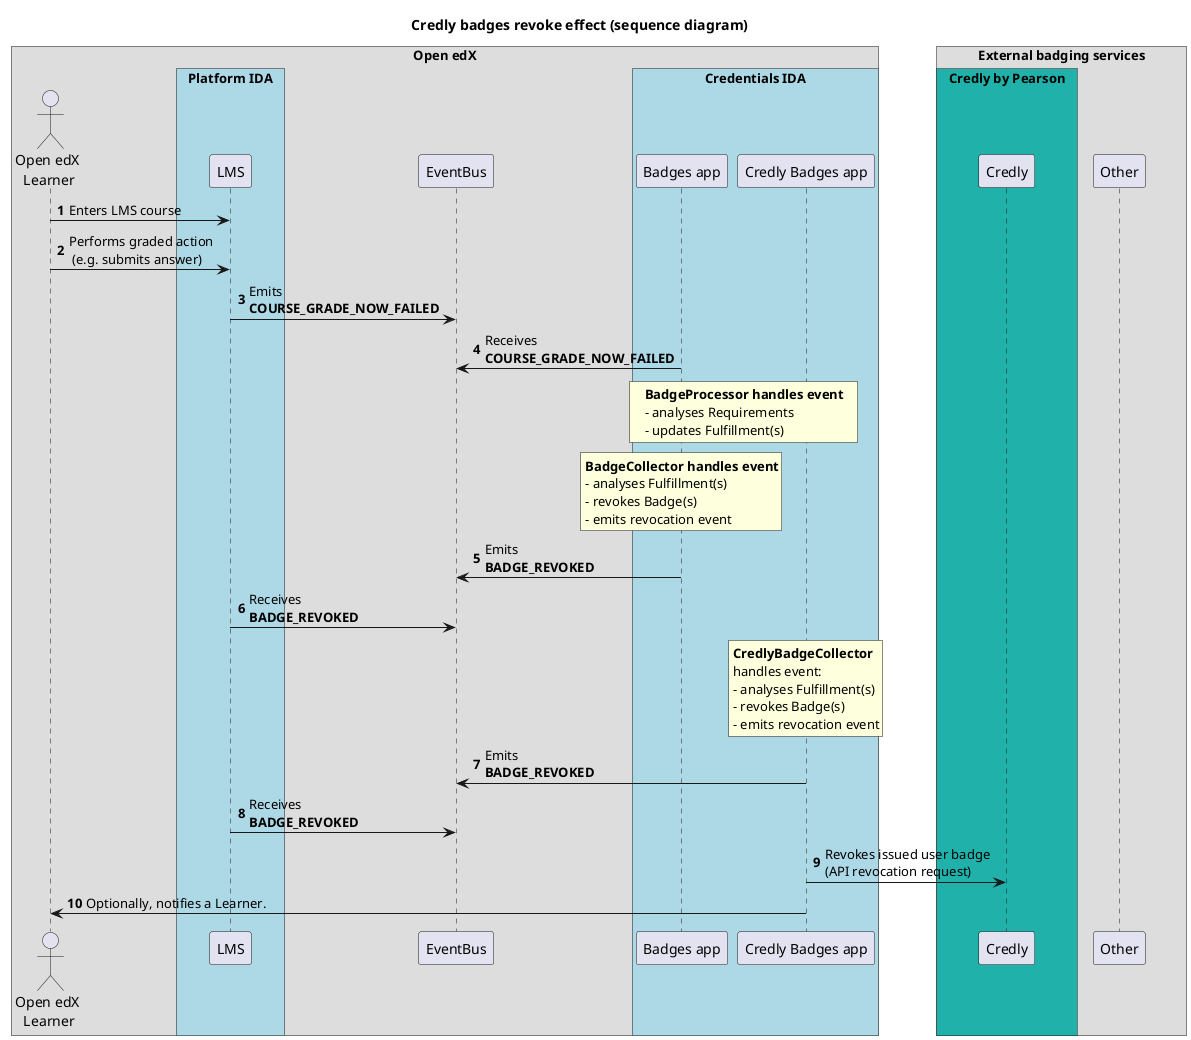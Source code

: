 @startuml name "Credly Badges revoke flow"

!pragma teoz true
autonumber

title "Credly badges revoke effect (sequence diagram)"

box "Open edX"
    actor           "Open edX\n Learner" as learner
    box "Platform IDA" #LightBlue
        participant     "LMS" as lms
    end box
    participant     "EventBus" as ebus
    box "Credentials IDA" #LightBlue
        participant     "Badges app" as badges
        participant     "Credly Badges app" as backend
    end box
end box
box "External badging services"
    box "Credly by Pearson" #LightSeaGreen
        participant     "Credly" as credly
    end box
    participant     "Other" as other
end box


learner -> lms : Enters LMS course
learner -> lms : Performs graded action\n (e.g. submits answer)

lms -> ebus : Emits\n**COURSE_GRADE_NOW_FAILED**
ebus <- badges : Receives\n**COURSE_GRADE_NOW_FAILED**

rnote over badges,backend
    **BadgeProcessor handles event**
    - analyses Requirements
    - updates Fulfillment(s)
endrnote

rnote over badges
    **BadgeCollector handles event**
    - analyses Fulfillment(s)
    - revokes Badge(s)
    - emits revocation event
endrnote

ebus <- badges : Emits\n**BADGE_REVOKED**
lms -> ebus : Receives\n**BADGE_REVOKED**

rnote over backend
    **CredlyBadgeCollector**
    handles event:
    - analyses Fulfillment(s)
    - revokes Badge(s)
    - emits revocation event
endrnote

ebus <- backend : Emits\n**BADGE_REVOKED**
lms -> ebus : Receives\n**BADGE_REVOKED**

backend -> credly : Revokes issued user badge\n(API revocation request)
backend -> learner : Optionally, notifies a Learner.

@enduml